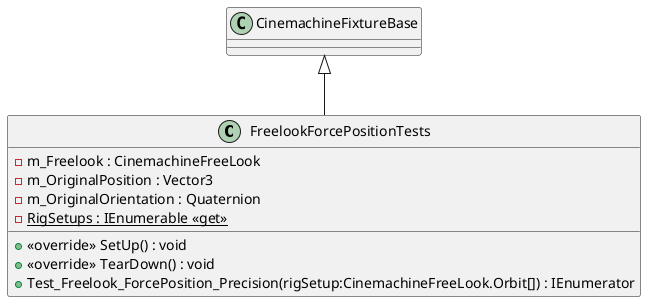 @startuml
class FreelookForcePositionTests {
    - m_Freelook : CinemachineFreeLook
    - m_OriginalPosition : Vector3
    - m_OriginalOrientation : Quaternion
    + <<override>> SetUp() : void
    + <<override>> TearDown() : void
    {static} - RigSetups : IEnumerable <<get>>
    + Test_Freelook_ForcePosition_Precision(rigSetup:CinemachineFreeLook.Orbit[]) : IEnumerator
}
CinemachineFixtureBase <|-- FreelookForcePositionTests
@enduml
